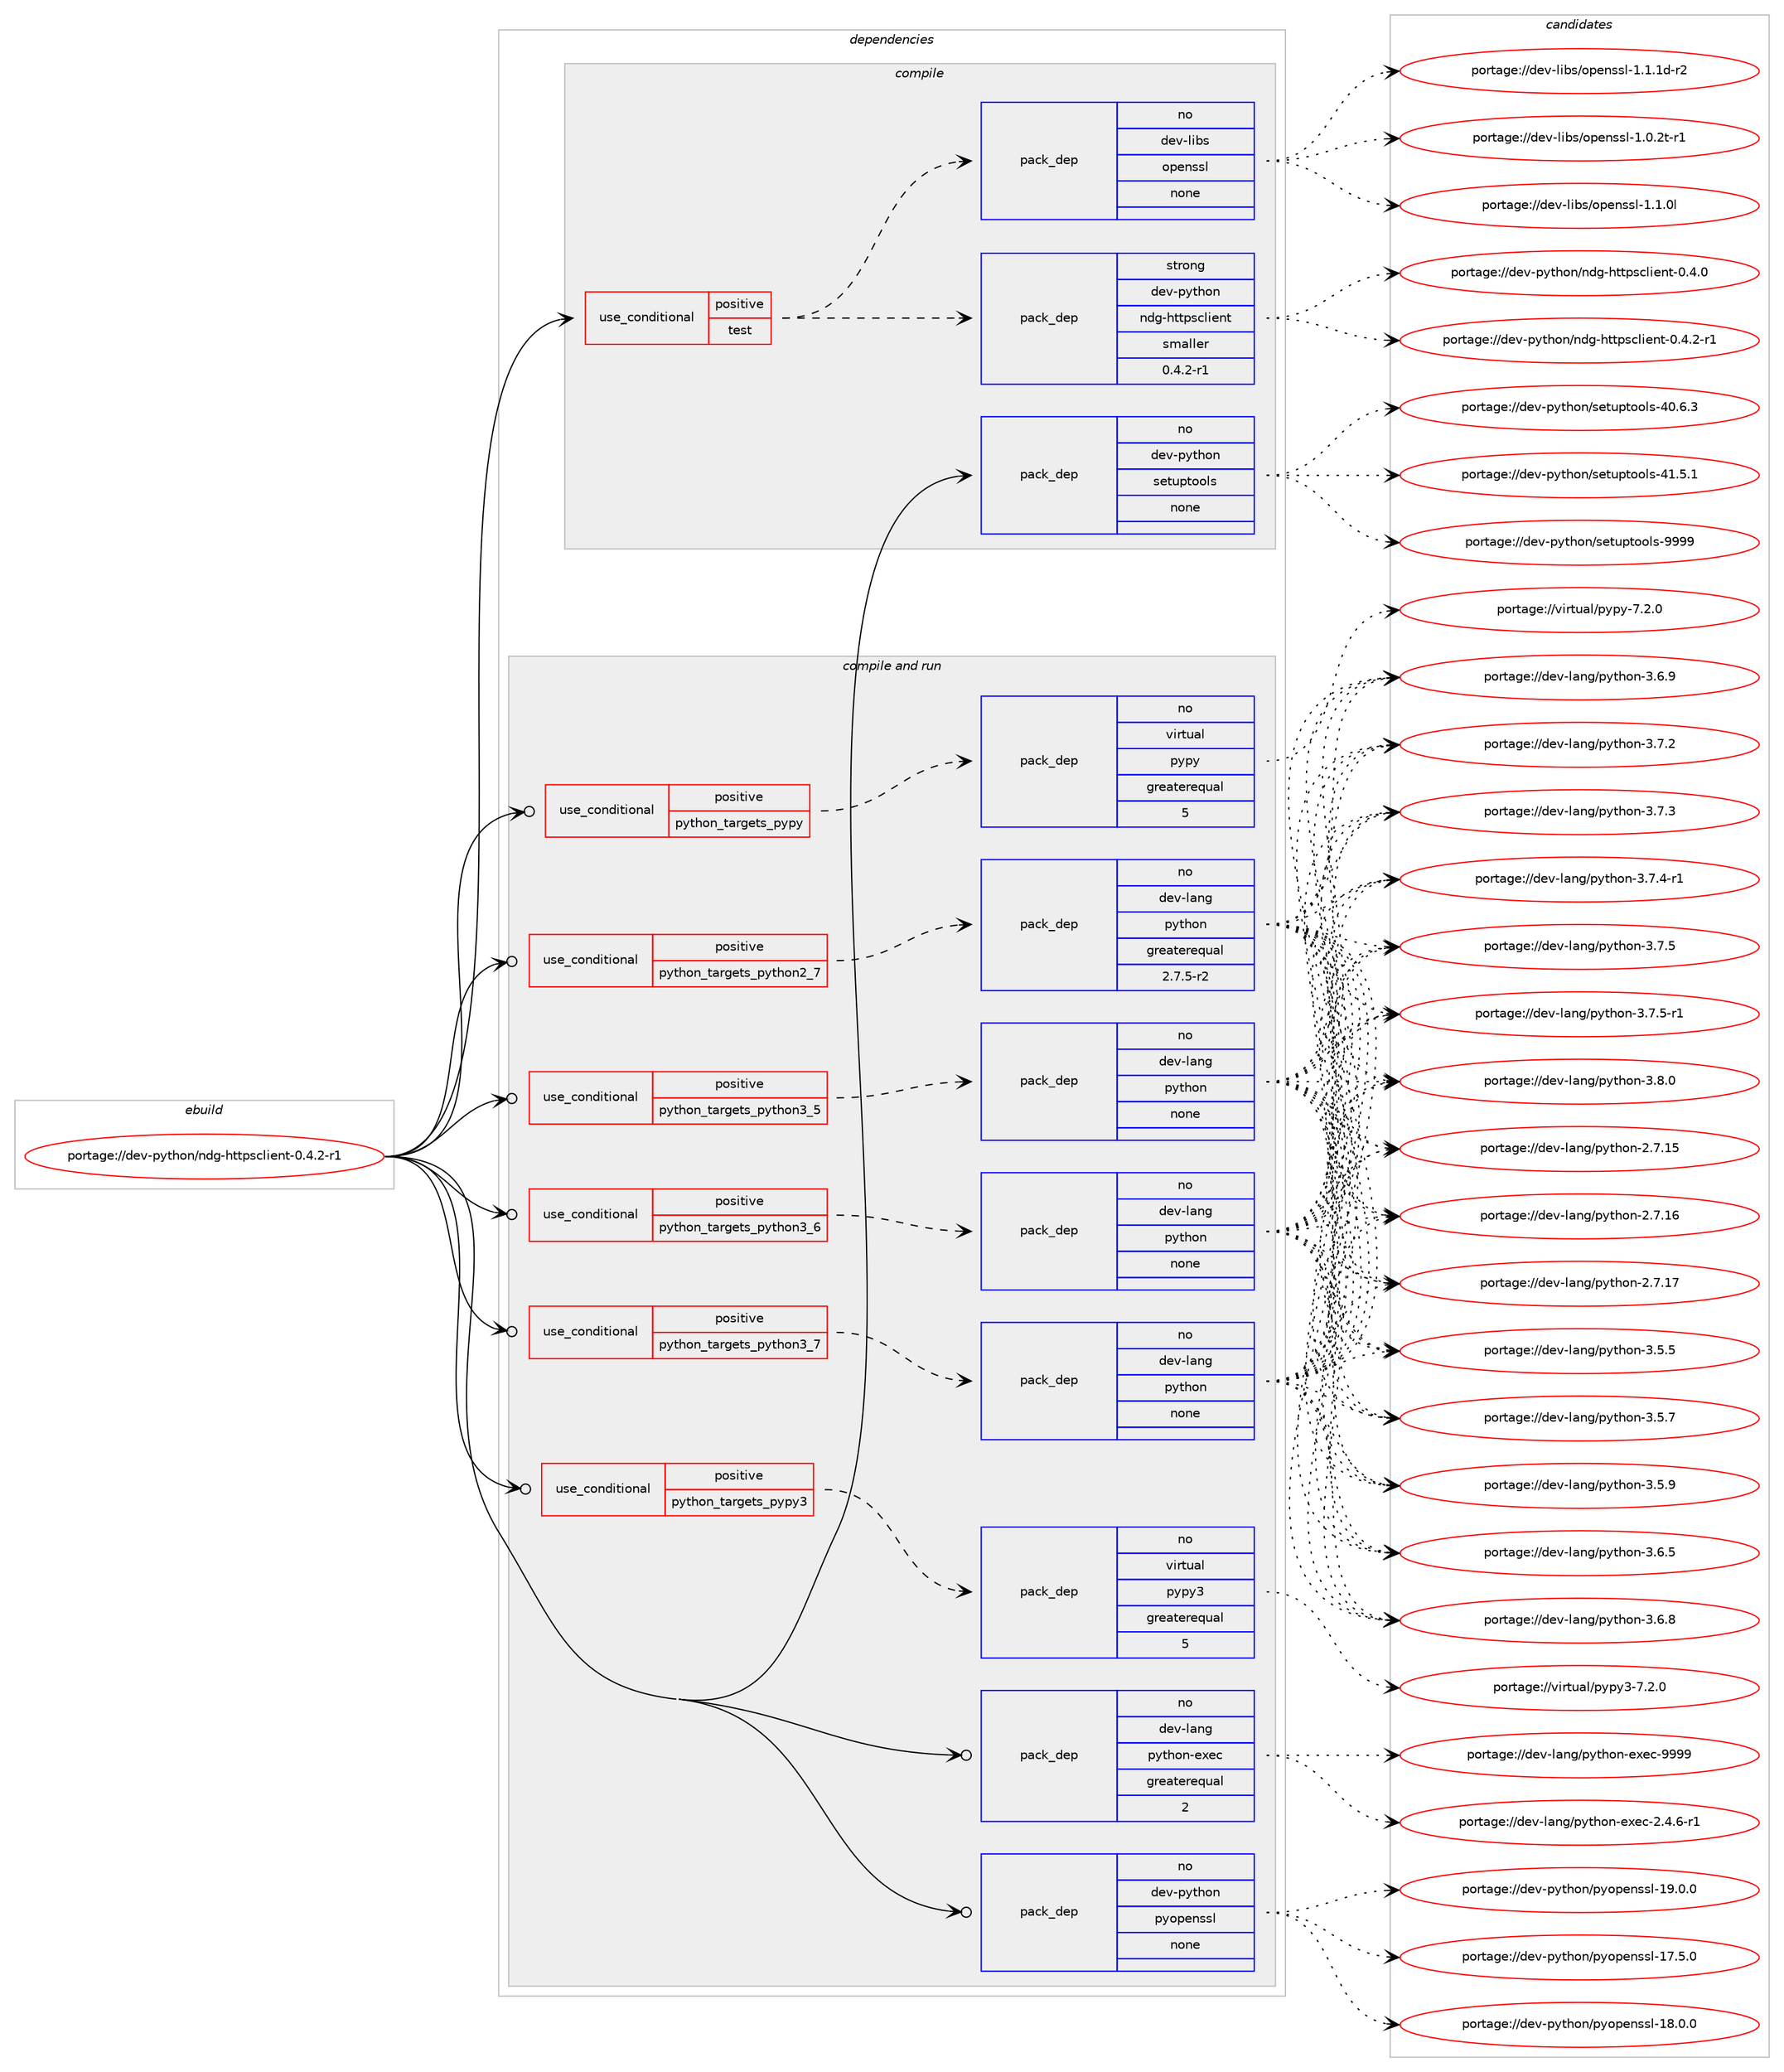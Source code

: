 digraph prolog {

# *************
# Graph options
# *************

newrank=true;
concentrate=true;
compound=true;
graph [rankdir=LR,fontname=Helvetica,fontsize=10,ranksep=1.5];#, ranksep=2.5, nodesep=0.2];
edge  [arrowhead=vee];
node  [fontname=Helvetica,fontsize=10];

# **********
# The ebuild
# **********

subgraph cluster_leftcol {
color=gray;
rank=same;
label=<<i>ebuild</i>>;
id [label="portage://dev-python/ndg-httpsclient-0.4.2-r1", color=red, width=4, href="../dev-python/ndg-httpsclient-0.4.2-r1.svg"];
}

# ****************
# The dependencies
# ****************

subgraph cluster_midcol {
color=gray;
label=<<i>dependencies</i>>;
subgraph cluster_compile {
fillcolor="#eeeeee";
style=filled;
label=<<i>compile</i>>;
subgraph cond32247 {
dependency151015 [label=<<TABLE BORDER="0" CELLBORDER="1" CELLSPACING="0" CELLPADDING="4"><TR><TD ROWSPAN="3" CELLPADDING="10">use_conditional</TD></TR><TR><TD>positive</TD></TR><TR><TD>test</TD></TR></TABLE>>, shape=none, color=red];
subgraph pack115442 {
dependency151016 [label=<<TABLE BORDER="0" CELLBORDER="1" CELLSPACING="0" CELLPADDING="4" WIDTH="220"><TR><TD ROWSPAN="6" CELLPADDING="30">pack_dep</TD></TR><TR><TD WIDTH="110">strong</TD></TR><TR><TD>dev-python</TD></TR><TR><TD>ndg-httpsclient</TD></TR><TR><TD>smaller</TD></TR><TR><TD>0.4.2-r1</TD></TR></TABLE>>, shape=none, color=blue];
}
dependency151015:e -> dependency151016:w [weight=20,style="dashed",arrowhead="vee"];
subgraph pack115443 {
dependency151017 [label=<<TABLE BORDER="0" CELLBORDER="1" CELLSPACING="0" CELLPADDING="4" WIDTH="220"><TR><TD ROWSPAN="6" CELLPADDING="30">pack_dep</TD></TR><TR><TD WIDTH="110">no</TD></TR><TR><TD>dev-libs</TD></TR><TR><TD>openssl</TD></TR><TR><TD>none</TD></TR><TR><TD></TD></TR></TABLE>>, shape=none, color=blue];
}
dependency151015:e -> dependency151017:w [weight=20,style="dashed",arrowhead="vee"];
}
id:e -> dependency151015:w [weight=20,style="solid",arrowhead="vee"];
subgraph pack115444 {
dependency151018 [label=<<TABLE BORDER="0" CELLBORDER="1" CELLSPACING="0" CELLPADDING="4" WIDTH="220"><TR><TD ROWSPAN="6" CELLPADDING="30">pack_dep</TD></TR><TR><TD WIDTH="110">no</TD></TR><TR><TD>dev-python</TD></TR><TR><TD>setuptools</TD></TR><TR><TD>none</TD></TR><TR><TD></TD></TR></TABLE>>, shape=none, color=blue];
}
id:e -> dependency151018:w [weight=20,style="solid",arrowhead="vee"];
}
subgraph cluster_compileandrun {
fillcolor="#eeeeee";
style=filled;
label=<<i>compile and run</i>>;
subgraph cond32248 {
dependency151019 [label=<<TABLE BORDER="0" CELLBORDER="1" CELLSPACING="0" CELLPADDING="4"><TR><TD ROWSPAN="3" CELLPADDING="10">use_conditional</TD></TR><TR><TD>positive</TD></TR><TR><TD>python_targets_pypy</TD></TR></TABLE>>, shape=none, color=red];
subgraph pack115445 {
dependency151020 [label=<<TABLE BORDER="0" CELLBORDER="1" CELLSPACING="0" CELLPADDING="4" WIDTH="220"><TR><TD ROWSPAN="6" CELLPADDING="30">pack_dep</TD></TR><TR><TD WIDTH="110">no</TD></TR><TR><TD>virtual</TD></TR><TR><TD>pypy</TD></TR><TR><TD>greaterequal</TD></TR><TR><TD>5</TD></TR></TABLE>>, shape=none, color=blue];
}
dependency151019:e -> dependency151020:w [weight=20,style="dashed",arrowhead="vee"];
}
id:e -> dependency151019:w [weight=20,style="solid",arrowhead="odotvee"];
subgraph cond32249 {
dependency151021 [label=<<TABLE BORDER="0" CELLBORDER="1" CELLSPACING="0" CELLPADDING="4"><TR><TD ROWSPAN="3" CELLPADDING="10">use_conditional</TD></TR><TR><TD>positive</TD></TR><TR><TD>python_targets_pypy3</TD></TR></TABLE>>, shape=none, color=red];
subgraph pack115446 {
dependency151022 [label=<<TABLE BORDER="0" CELLBORDER="1" CELLSPACING="0" CELLPADDING="4" WIDTH="220"><TR><TD ROWSPAN="6" CELLPADDING="30">pack_dep</TD></TR><TR><TD WIDTH="110">no</TD></TR><TR><TD>virtual</TD></TR><TR><TD>pypy3</TD></TR><TR><TD>greaterequal</TD></TR><TR><TD>5</TD></TR></TABLE>>, shape=none, color=blue];
}
dependency151021:e -> dependency151022:w [weight=20,style="dashed",arrowhead="vee"];
}
id:e -> dependency151021:w [weight=20,style="solid",arrowhead="odotvee"];
subgraph cond32250 {
dependency151023 [label=<<TABLE BORDER="0" CELLBORDER="1" CELLSPACING="0" CELLPADDING="4"><TR><TD ROWSPAN="3" CELLPADDING="10">use_conditional</TD></TR><TR><TD>positive</TD></TR><TR><TD>python_targets_python2_7</TD></TR></TABLE>>, shape=none, color=red];
subgraph pack115447 {
dependency151024 [label=<<TABLE BORDER="0" CELLBORDER="1" CELLSPACING="0" CELLPADDING="4" WIDTH="220"><TR><TD ROWSPAN="6" CELLPADDING="30">pack_dep</TD></TR><TR><TD WIDTH="110">no</TD></TR><TR><TD>dev-lang</TD></TR><TR><TD>python</TD></TR><TR><TD>greaterequal</TD></TR><TR><TD>2.7.5-r2</TD></TR></TABLE>>, shape=none, color=blue];
}
dependency151023:e -> dependency151024:w [weight=20,style="dashed",arrowhead="vee"];
}
id:e -> dependency151023:w [weight=20,style="solid",arrowhead="odotvee"];
subgraph cond32251 {
dependency151025 [label=<<TABLE BORDER="0" CELLBORDER="1" CELLSPACING="0" CELLPADDING="4"><TR><TD ROWSPAN="3" CELLPADDING="10">use_conditional</TD></TR><TR><TD>positive</TD></TR><TR><TD>python_targets_python3_5</TD></TR></TABLE>>, shape=none, color=red];
subgraph pack115448 {
dependency151026 [label=<<TABLE BORDER="0" CELLBORDER="1" CELLSPACING="0" CELLPADDING="4" WIDTH="220"><TR><TD ROWSPAN="6" CELLPADDING="30">pack_dep</TD></TR><TR><TD WIDTH="110">no</TD></TR><TR><TD>dev-lang</TD></TR><TR><TD>python</TD></TR><TR><TD>none</TD></TR><TR><TD></TD></TR></TABLE>>, shape=none, color=blue];
}
dependency151025:e -> dependency151026:w [weight=20,style="dashed",arrowhead="vee"];
}
id:e -> dependency151025:w [weight=20,style="solid",arrowhead="odotvee"];
subgraph cond32252 {
dependency151027 [label=<<TABLE BORDER="0" CELLBORDER="1" CELLSPACING="0" CELLPADDING="4"><TR><TD ROWSPAN="3" CELLPADDING="10">use_conditional</TD></TR><TR><TD>positive</TD></TR><TR><TD>python_targets_python3_6</TD></TR></TABLE>>, shape=none, color=red];
subgraph pack115449 {
dependency151028 [label=<<TABLE BORDER="0" CELLBORDER="1" CELLSPACING="0" CELLPADDING="4" WIDTH="220"><TR><TD ROWSPAN="6" CELLPADDING="30">pack_dep</TD></TR><TR><TD WIDTH="110">no</TD></TR><TR><TD>dev-lang</TD></TR><TR><TD>python</TD></TR><TR><TD>none</TD></TR><TR><TD></TD></TR></TABLE>>, shape=none, color=blue];
}
dependency151027:e -> dependency151028:w [weight=20,style="dashed",arrowhead="vee"];
}
id:e -> dependency151027:w [weight=20,style="solid",arrowhead="odotvee"];
subgraph cond32253 {
dependency151029 [label=<<TABLE BORDER="0" CELLBORDER="1" CELLSPACING="0" CELLPADDING="4"><TR><TD ROWSPAN="3" CELLPADDING="10">use_conditional</TD></TR><TR><TD>positive</TD></TR><TR><TD>python_targets_python3_7</TD></TR></TABLE>>, shape=none, color=red];
subgraph pack115450 {
dependency151030 [label=<<TABLE BORDER="0" CELLBORDER="1" CELLSPACING="0" CELLPADDING="4" WIDTH="220"><TR><TD ROWSPAN="6" CELLPADDING="30">pack_dep</TD></TR><TR><TD WIDTH="110">no</TD></TR><TR><TD>dev-lang</TD></TR><TR><TD>python</TD></TR><TR><TD>none</TD></TR><TR><TD></TD></TR></TABLE>>, shape=none, color=blue];
}
dependency151029:e -> dependency151030:w [weight=20,style="dashed",arrowhead="vee"];
}
id:e -> dependency151029:w [weight=20,style="solid",arrowhead="odotvee"];
subgraph pack115451 {
dependency151031 [label=<<TABLE BORDER="0" CELLBORDER="1" CELLSPACING="0" CELLPADDING="4" WIDTH="220"><TR><TD ROWSPAN="6" CELLPADDING="30">pack_dep</TD></TR><TR><TD WIDTH="110">no</TD></TR><TR><TD>dev-lang</TD></TR><TR><TD>python-exec</TD></TR><TR><TD>greaterequal</TD></TR><TR><TD>2</TD></TR></TABLE>>, shape=none, color=blue];
}
id:e -> dependency151031:w [weight=20,style="solid",arrowhead="odotvee"];
subgraph pack115452 {
dependency151032 [label=<<TABLE BORDER="0" CELLBORDER="1" CELLSPACING="0" CELLPADDING="4" WIDTH="220"><TR><TD ROWSPAN="6" CELLPADDING="30">pack_dep</TD></TR><TR><TD WIDTH="110">no</TD></TR><TR><TD>dev-python</TD></TR><TR><TD>pyopenssl</TD></TR><TR><TD>none</TD></TR><TR><TD></TD></TR></TABLE>>, shape=none, color=blue];
}
id:e -> dependency151032:w [weight=20,style="solid",arrowhead="odotvee"];
}
subgraph cluster_run {
fillcolor="#eeeeee";
style=filled;
label=<<i>run</i>>;
}
}

# **************
# The candidates
# **************

subgraph cluster_choices {
rank=same;
color=gray;
label=<<i>candidates</i>>;

subgraph choice115442 {
color=black;
nodesep=1;
choiceportage10010111845112121116104111110471101001034510411611611211599108105101110116454846524648 [label="portage://dev-python/ndg-httpsclient-0.4.0", color=red, width=4,href="../dev-python/ndg-httpsclient-0.4.0.svg"];
choiceportage100101118451121211161041111104711010010345104116116112115991081051011101164548465246504511449 [label="portage://dev-python/ndg-httpsclient-0.4.2-r1", color=red, width=4,href="../dev-python/ndg-httpsclient-0.4.2-r1.svg"];
dependency151016:e -> choiceportage10010111845112121116104111110471101001034510411611611211599108105101110116454846524648:w [style=dotted,weight="100"];
dependency151016:e -> choiceportage100101118451121211161041111104711010010345104116116112115991081051011101164548465246504511449:w [style=dotted,weight="100"];
}
subgraph choice115443 {
color=black;
nodesep=1;
choiceportage1001011184510810598115471111121011101151151084549464846501164511449 [label="portage://dev-libs/openssl-1.0.2t-r1", color=red, width=4,href="../dev-libs/openssl-1.0.2t-r1.svg"];
choiceportage100101118451081059811547111112101110115115108454946494648108 [label="portage://dev-libs/openssl-1.1.0l", color=red, width=4,href="../dev-libs/openssl-1.1.0l.svg"];
choiceportage1001011184510810598115471111121011101151151084549464946491004511450 [label="portage://dev-libs/openssl-1.1.1d-r2", color=red, width=4,href="../dev-libs/openssl-1.1.1d-r2.svg"];
dependency151017:e -> choiceportage1001011184510810598115471111121011101151151084549464846501164511449:w [style=dotted,weight="100"];
dependency151017:e -> choiceportage100101118451081059811547111112101110115115108454946494648108:w [style=dotted,weight="100"];
dependency151017:e -> choiceportage1001011184510810598115471111121011101151151084549464946491004511450:w [style=dotted,weight="100"];
}
subgraph choice115444 {
color=black;
nodesep=1;
choiceportage100101118451121211161041111104711510111611711211611111110811545524846544651 [label="portage://dev-python/setuptools-40.6.3", color=red, width=4,href="../dev-python/setuptools-40.6.3.svg"];
choiceportage100101118451121211161041111104711510111611711211611111110811545524946534649 [label="portage://dev-python/setuptools-41.5.1", color=red, width=4,href="../dev-python/setuptools-41.5.1.svg"];
choiceportage10010111845112121116104111110471151011161171121161111111081154557575757 [label="portage://dev-python/setuptools-9999", color=red, width=4,href="../dev-python/setuptools-9999.svg"];
dependency151018:e -> choiceportage100101118451121211161041111104711510111611711211611111110811545524846544651:w [style=dotted,weight="100"];
dependency151018:e -> choiceportage100101118451121211161041111104711510111611711211611111110811545524946534649:w [style=dotted,weight="100"];
dependency151018:e -> choiceportage10010111845112121116104111110471151011161171121161111111081154557575757:w [style=dotted,weight="100"];
}
subgraph choice115445 {
color=black;
nodesep=1;
choiceportage1181051141161179710847112121112121455546504648 [label="portage://virtual/pypy-7.2.0", color=red, width=4,href="../virtual/pypy-7.2.0.svg"];
dependency151020:e -> choiceportage1181051141161179710847112121112121455546504648:w [style=dotted,weight="100"];
}
subgraph choice115446 {
color=black;
nodesep=1;
choiceportage118105114116117971084711212111212151455546504648 [label="portage://virtual/pypy3-7.2.0", color=red, width=4,href="../virtual/pypy3-7.2.0.svg"];
dependency151022:e -> choiceportage118105114116117971084711212111212151455546504648:w [style=dotted,weight="100"];
}
subgraph choice115447 {
color=black;
nodesep=1;
choiceportage10010111845108971101034711212111610411111045504655464953 [label="portage://dev-lang/python-2.7.15", color=red, width=4,href="../dev-lang/python-2.7.15.svg"];
choiceportage10010111845108971101034711212111610411111045504655464954 [label="portage://dev-lang/python-2.7.16", color=red, width=4,href="../dev-lang/python-2.7.16.svg"];
choiceportage10010111845108971101034711212111610411111045504655464955 [label="portage://dev-lang/python-2.7.17", color=red, width=4,href="../dev-lang/python-2.7.17.svg"];
choiceportage100101118451089711010347112121116104111110455146534653 [label="portage://dev-lang/python-3.5.5", color=red, width=4,href="../dev-lang/python-3.5.5.svg"];
choiceportage100101118451089711010347112121116104111110455146534655 [label="portage://dev-lang/python-3.5.7", color=red, width=4,href="../dev-lang/python-3.5.7.svg"];
choiceportage100101118451089711010347112121116104111110455146534657 [label="portage://dev-lang/python-3.5.9", color=red, width=4,href="../dev-lang/python-3.5.9.svg"];
choiceportage100101118451089711010347112121116104111110455146544653 [label="portage://dev-lang/python-3.6.5", color=red, width=4,href="../dev-lang/python-3.6.5.svg"];
choiceportage100101118451089711010347112121116104111110455146544656 [label="portage://dev-lang/python-3.6.8", color=red, width=4,href="../dev-lang/python-3.6.8.svg"];
choiceportage100101118451089711010347112121116104111110455146544657 [label="portage://dev-lang/python-3.6.9", color=red, width=4,href="../dev-lang/python-3.6.9.svg"];
choiceportage100101118451089711010347112121116104111110455146554650 [label="portage://dev-lang/python-3.7.2", color=red, width=4,href="../dev-lang/python-3.7.2.svg"];
choiceportage100101118451089711010347112121116104111110455146554651 [label="portage://dev-lang/python-3.7.3", color=red, width=4,href="../dev-lang/python-3.7.3.svg"];
choiceportage1001011184510897110103471121211161041111104551465546524511449 [label="portage://dev-lang/python-3.7.4-r1", color=red, width=4,href="../dev-lang/python-3.7.4-r1.svg"];
choiceportage100101118451089711010347112121116104111110455146554653 [label="portage://dev-lang/python-3.7.5", color=red, width=4,href="../dev-lang/python-3.7.5.svg"];
choiceportage1001011184510897110103471121211161041111104551465546534511449 [label="portage://dev-lang/python-3.7.5-r1", color=red, width=4,href="../dev-lang/python-3.7.5-r1.svg"];
choiceportage100101118451089711010347112121116104111110455146564648 [label="portage://dev-lang/python-3.8.0", color=red, width=4,href="../dev-lang/python-3.8.0.svg"];
dependency151024:e -> choiceportage10010111845108971101034711212111610411111045504655464953:w [style=dotted,weight="100"];
dependency151024:e -> choiceportage10010111845108971101034711212111610411111045504655464954:w [style=dotted,weight="100"];
dependency151024:e -> choiceportage10010111845108971101034711212111610411111045504655464955:w [style=dotted,weight="100"];
dependency151024:e -> choiceportage100101118451089711010347112121116104111110455146534653:w [style=dotted,weight="100"];
dependency151024:e -> choiceportage100101118451089711010347112121116104111110455146534655:w [style=dotted,weight="100"];
dependency151024:e -> choiceportage100101118451089711010347112121116104111110455146534657:w [style=dotted,weight="100"];
dependency151024:e -> choiceportage100101118451089711010347112121116104111110455146544653:w [style=dotted,weight="100"];
dependency151024:e -> choiceportage100101118451089711010347112121116104111110455146544656:w [style=dotted,weight="100"];
dependency151024:e -> choiceportage100101118451089711010347112121116104111110455146544657:w [style=dotted,weight="100"];
dependency151024:e -> choiceportage100101118451089711010347112121116104111110455146554650:w [style=dotted,weight="100"];
dependency151024:e -> choiceportage100101118451089711010347112121116104111110455146554651:w [style=dotted,weight="100"];
dependency151024:e -> choiceportage1001011184510897110103471121211161041111104551465546524511449:w [style=dotted,weight="100"];
dependency151024:e -> choiceportage100101118451089711010347112121116104111110455146554653:w [style=dotted,weight="100"];
dependency151024:e -> choiceportage1001011184510897110103471121211161041111104551465546534511449:w [style=dotted,weight="100"];
dependency151024:e -> choiceportage100101118451089711010347112121116104111110455146564648:w [style=dotted,weight="100"];
}
subgraph choice115448 {
color=black;
nodesep=1;
choiceportage10010111845108971101034711212111610411111045504655464953 [label="portage://dev-lang/python-2.7.15", color=red, width=4,href="../dev-lang/python-2.7.15.svg"];
choiceportage10010111845108971101034711212111610411111045504655464954 [label="portage://dev-lang/python-2.7.16", color=red, width=4,href="../dev-lang/python-2.7.16.svg"];
choiceportage10010111845108971101034711212111610411111045504655464955 [label="portage://dev-lang/python-2.7.17", color=red, width=4,href="../dev-lang/python-2.7.17.svg"];
choiceportage100101118451089711010347112121116104111110455146534653 [label="portage://dev-lang/python-3.5.5", color=red, width=4,href="../dev-lang/python-3.5.5.svg"];
choiceportage100101118451089711010347112121116104111110455146534655 [label="portage://dev-lang/python-3.5.7", color=red, width=4,href="../dev-lang/python-3.5.7.svg"];
choiceportage100101118451089711010347112121116104111110455146534657 [label="portage://dev-lang/python-3.5.9", color=red, width=4,href="../dev-lang/python-3.5.9.svg"];
choiceportage100101118451089711010347112121116104111110455146544653 [label="portage://dev-lang/python-3.6.5", color=red, width=4,href="../dev-lang/python-3.6.5.svg"];
choiceportage100101118451089711010347112121116104111110455146544656 [label="portage://dev-lang/python-3.6.8", color=red, width=4,href="../dev-lang/python-3.6.8.svg"];
choiceportage100101118451089711010347112121116104111110455146544657 [label="portage://dev-lang/python-3.6.9", color=red, width=4,href="../dev-lang/python-3.6.9.svg"];
choiceportage100101118451089711010347112121116104111110455146554650 [label="portage://dev-lang/python-3.7.2", color=red, width=4,href="../dev-lang/python-3.7.2.svg"];
choiceportage100101118451089711010347112121116104111110455146554651 [label="portage://dev-lang/python-3.7.3", color=red, width=4,href="../dev-lang/python-3.7.3.svg"];
choiceportage1001011184510897110103471121211161041111104551465546524511449 [label="portage://dev-lang/python-3.7.4-r1", color=red, width=4,href="../dev-lang/python-3.7.4-r1.svg"];
choiceportage100101118451089711010347112121116104111110455146554653 [label="portage://dev-lang/python-3.7.5", color=red, width=4,href="../dev-lang/python-3.7.5.svg"];
choiceportage1001011184510897110103471121211161041111104551465546534511449 [label="portage://dev-lang/python-3.7.5-r1", color=red, width=4,href="../dev-lang/python-3.7.5-r1.svg"];
choiceportage100101118451089711010347112121116104111110455146564648 [label="portage://dev-lang/python-3.8.0", color=red, width=4,href="../dev-lang/python-3.8.0.svg"];
dependency151026:e -> choiceportage10010111845108971101034711212111610411111045504655464953:w [style=dotted,weight="100"];
dependency151026:e -> choiceportage10010111845108971101034711212111610411111045504655464954:w [style=dotted,weight="100"];
dependency151026:e -> choiceportage10010111845108971101034711212111610411111045504655464955:w [style=dotted,weight="100"];
dependency151026:e -> choiceportage100101118451089711010347112121116104111110455146534653:w [style=dotted,weight="100"];
dependency151026:e -> choiceportage100101118451089711010347112121116104111110455146534655:w [style=dotted,weight="100"];
dependency151026:e -> choiceportage100101118451089711010347112121116104111110455146534657:w [style=dotted,weight="100"];
dependency151026:e -> choiceportage100101118451089711010347112121116104111110455146544653:w [style=dotted,weight="100"];
dependency151026:e -> choiceportage100101118451089711010347112121116104111110455146544656:w [style=dotted,weight="100"];
dependency151026:e -> choiceportage100101118451089711010347112121116104111110455146544657:w [style=dotted,weight="100"];
dependency151026:e -> choiceportage100101118451089711010347112121116104111110455146554650:w [style=dotted,weight="100"];
dependency151026:e -> choiceportage100101118451089711010347112121116104111110455146554651:w [style=dotted,weight="100"];
dependency151026:e -> choiceportage1001011184510897110103471121211161041111104551465546524511449:w [style=dotted,weight="100"];
dependency151026:e -> choiceportage100101118451089711010347112121116104111110455146554653:w [style=dotted,weight="100"];
dependency151026:e -> choiceportage1001011184510897110103471121211161041111104551465546534511449:w [style=dotted,weight="100"];
dependency151026:e -> choiceportage100101118451089711010347112121116104111110455146564648:w [style=dotted,weight="100"];
}
subgraph choice115449 {
color=black;
nodesep=1;
choiceportage10010111845108971101034711212111610411111045504655464953 [label="portage://dev-lang/python-2.7.15", color=red, width=4,href="../dev-lang/python-2.7.15.svg"];
choiceportage10010111845108971101034711212111610411111045504655464954 [label="portage://dev-lang/python-2.7.16", color=red, width=4,href="../dev-lang/python-2.7.16.svg"];
choiceportage10010111845108971101034711212111610411111045504655464955 [label="portage://dev-lang/python-2.7.17", color=red, width=4,href="../dev-lang/python-2.7.17.svg"];
choiceportage100101118451089711010347112121116104111110455146534653 [label="portage://dev-lang/python-3.5.5", color=red, width=4,href="../dev-lang/python-3.5.5.svg"];
choiceportage100101118451089711010347112121116104111110455146534655 [label="portage://dev-lang/python-3.5.7", color=red, width=4,href="../dev-lang/python-3.5.7.svg"];
choiceportage100101118451089711010347112121116104111110455146534657 [label="portage://dev-lang/python-3.5.9", color=red, width=4,href="../dev-lang/python-3.5.9.svg"];
choiceportage100101118451089711010347112121116104111110455146544653 [label="portage://dev-lang/python-3.6.5", color=red, width=4,href="../dev-lang/python-3.6.5.svg"];
choiceportage100101118451089711010347112121116104111110455146544656 [label="portage://dev-lang/python-3.6.8", color=red, width=4,href="../dev-lang/python-3.6.8.svg"];
choiceportage100101118451089711010347112121116104111110455146544657 [label="portage://dev-lang/python-3.6.9", color=red, width=4,href="../dev-lang/python-3.6.9.svg"];
choiceportage100101118451089711010347112121116104111110455146554650 [label="portage://dev-lang/python-3.7.2", color=red, width=4,href="../dev-lang/python-3.7.2.svg"];
choiceportage100101118451089711010347112121116104111110455146554651 [label="portage://dev-lang/python-3.7.3", color=red, width=4,href="../dev-lang/python-3.7.3.svg"];
choiceportage1001011184510897110103471121211161041111104551465546524511449 [label="portage://dev-lang/python-3.7.4-r1", color=red, width=4,href="../dev-lang/python-3.7.4-r1.svg"];
choiceportage100101118451089711010347112121116104111110455146554653 [label="portage://dev-lang/python-3.7.5", color=red, width=4,href="../dev-lang/python-3.7.5.svg"];
choiceportage1001011184510897110103471121211161041111104551465546534511449 [label="portage://dev-lang/python-3.7.5-r1", color=red, width=4,href="../dev-lang/python-3.7.5-r1.svg"];
choiceportage100101118451089711010347112121116104111110455146564648 [label="portage://dev-lang/python-3.8.0", color=red, width=4,href="../dev-lang/python-3.8.0.svg"];
dependency151028:e -> choiceportage10010111845108971101034711212111610411111045504655464953:w [style=dotted,weight="100"];
dependency151028:e -> choiceportage10010111845108971101034711212111610411111045504655464954:w [style=dotted,weight="100"];
dependency151028:e -> choiceportage10010111845108971101034711212111610411111045504655464955:w [style=dotted,weight="100"];
dependency151028:e -> choiceportage100101118451089711010347112121116104111110455146534653:w [style=dotted,weight="100"];
dependency151028:e -> choiceportage100101118451089711010347112121116104111110455146534655:w [style=dotted,weight="100"];
dependency151028:e -> choiceportage100101118451089711010347112121116104111110455146534657:w [style=dotted,weight="100"];
dependency151028:e -> choiceportage100101118451089711010347112121116104111110455146544653:w [style=dotted,weight="100"];
dependency151028:e -> choiceportage100101118451089711010347112121116104111110455146544656:w [style=dotted,weight="100"];
dependency151028:e -> choiceportage100101118451089711010347112121116104111110455146544657:w [style=dotted,weight="100"];
dependency151028:e -> choiceportage100101118451089711010347112121116104111110455146554650:w [style=dotted,weight="100"];
dependency151028:e -> choiceportage100101118451089711010347112121116104111110455146554651:w [style=dotted,weight="100"];
dependency151028:e -> choiceportage1001011184510897110103471121211161041111104551465546524511449:w [style=dotted,weight="100"];
dependency151028:e -> choiceportage100101118451089711010347112121116104111110455146554653:w [style=dotted,weight="100"];
dependency151028:e -> choiceportage1001011184510897110103471121211161041111104551465546534511449:w [style=dotted,weight="100"];
dependency151028:e -> choiceportage100101118451089711010347112121116104111110455146564648:w [style=dotted,weight="100"];
}
subgraph choice115450 {
color=black;
nodesep=1;
choiceportage10010111845108971101034711212111610411111045504655464953 [label="portage://dev-lang/python-2.7.15", color=red, width=4,href="../dev-lang/python-2.7.15.svg"];
choiceportage10010111845108971101034711212111610411111045504655464954 [label="portage://dev-lang/python-2.7.16", color=red, width=4,href="../dev-lang/python-2.7.16.svg"];
choiceportage10010111845108971101034711212111610411111045504655464955 [label="portage://dev-lang/python-2.7.17", color=red, width=4,href="../dev-lang/python-2.7.17.svg"];
choiceportage100101118451089711010347112121116104111110455146534653 [label="portage://dev-lang/python-3.5.5", color=red, width=4,href="../dev-lang/python-3.5.5.svg"];
choiceportage100101118451089711010347112121116104111110455146534655 [label="portage://dev-lang/python-3.5.7", color=red, width=4,href="../dev-lang/python-3.5.7.svg"];
choiceportage100101118451089711010347112121116104111110455146534657 [label="portage://dev-lang/python-3.5.9", color=red, width=4,href="../dev-lang/python-3.5.9.svg"];
choiceportage100101118451089711010347112121116104111110455146544653 [label="portage://dev-lang/python-3.6.5", color=red, width=4,href="../dev-lang/python-3.6.5.svg"];
choiceportage100101118451089711010347112121116104111110455146544656 [label="portage://dev-lang/python-3.6.8", color=red, width=4,href="../dev-lang/python-3.6.8.svg"];
choiceportage100101118451089711010347112121116104111110455146544657 [label="portage://dev-lang/python-3.6.9", color=red, width=4,href="../dev-lang/python-3.6.9.svg"];
choiceportage100101118451089711010347112121116104111110455146554650 [label="portage://dev-lang/python-3.7.2", color=red, width=4,href="../dev-lang/python-3.7.2.svg"];
choiceportage100101118451089711010347112121116104111110455146554651 [label="portage://dev-lang/python-3.7.3", color=red, width=4,href="../dev-lang/python-3.7.3.svg"];
choiceportage1001011184510897110103471121211161041111104551465546524511449 [label="portage://dev-lang/python-3.7.4-r1", color=red, width=4,href="../dev-lang/python-3.7.4-r1.svg"];
choiceportage100101118451089711010347112121116104111110455146554653 [label="portage://dev-lang/python-3.7.5", color=red, width=4,href="../dev-lang/python-3.7.5.svg"];
choiceportage1001011184510897110103471121211161041111104551465546534511449 [label="portage://dev-lang/python-3.7.5-r1", color=red, width=4,href="../dev-lang/python-3.7.5-r1.svg"];
choiceportage100101118451089711010347112121116104111110455146564648 [label="portage://dev-lang/python-3.8.0", color=red, width=4,href="../dev-lang/python-3.8.0.svg"];
dependency151030:e -> choiceportage10010111845108971101034711212111610411111045504655464953:w [style=dotted,weight="100"];
dependency151030:e -> choiceportage10010111845108971101034711212111610411111045504655464954:w [style=dotted,weight="100"];
dependency151030:e -> choiceportage10010111845108971101034711212111610411111045504655464955:w [style=dotted,weight="100"];
dependency151030:e -> choiceportage100101118451089711010347112121116104111110455146534653:w [style=dotted,weight="100"];
dependency151030:e -> choiceportage100101118451089711010347112121116104111110455146534655:w [style=dotted,weight="100"];
dependency151030:e -> choiceportage100101118451089711010347112121116104111110455146534657:w [style=dotted,weight="100"];
dependency151030:e -> choiceportage100101118451089711010347112121116104111110455146544653:w [style=dotted,weight="100"];
dependency151030:e -> choiceportage100101118451089711010347112121116104111110455146544656:w [style=dotted,weight="100"];
dependency151030:e -> choiceportage100101118451089711010347112121116104111110455146544657:w [style=dotted,weight="100"];
dependency151030:e -> choiceportage100101118451089711010347112121116104111110455146554650:w [style=dotted,weight="100"];
dependency151030:e -> choiceportage100101118451089711010347112121116104111110455146554651:w [style=dotted,weight="100"];
dependency151030:e -> choiceportage1001011184510897110103471121211161041111104551465546524511449:w [style=dotted,weight="100"];
dependency151030:e -> choiceportage100101118451089711010347112121116104111110455146554653:w [style=dotted,weight="100"];
dependency151030:e -> choiceportage1001011184510897110103471121211161041111104551465546534511449:w [style=dotted,weight="100"];
dependency151030:e -> choiceportage100101118451089711010347112121116104111110455146564648:w [style=dotted,weight="100"];
}
subgraph choice115451 {
color=black;
nodesep=1;
choiceportage10010111845108971101034711212111610411111045101120101994550465246544511449 [label="portage://dev-lang/python-exec-2.4.6-r1", color=red, width=4,href="../dev-lang/python-exec-2.4.6-r1.svg"];
choiceportage10010111845108971101034711212111610411111045101120101994557575757 [label="portage://dev-lang/python-exec-9999", color=red, width=4,href="../dev-lang/python-exec-9999.svg"];
dependency151031:e -> choiceportage10010111845108971101034711212111610411111045101120101994550465246544511449:w [style=dotted,weight="100"];
dependency151031:e -> choiceportage10010111845108971101034711212111610411111045101120101994557575757:w [style=dotted,weight="100"];
}
subgraph choice115452 {
color=black;
nodesep=1;
choiceportage100101118451121211161041111104711212111111210111011511510845495546534648 [label="portage://dev-python/pyopenssl-17.5.0", color=red, width=4,href="../dev-python/pyopenssl-17.5.0.svg"];
choiceportage100101118451121211161041111104711212111111210111011511510845495646484648 [label="portage://dev-python/pyopenssl-18.0.0", color=red, width=4,href="../dev-python/pyopenssl-18.0.0.svg"];
choiceportage100101118451121211161041111104711212111111210111011511510845495746484648 [label="portage://dev-python/pyopenssl-19.0.0", color=red, width=4,href="../dev-python/pyopenssl-19.0.0.svg"];
dependency151032:e -> choiceportage100101118451121211161041111104711212111111210111011511510845495546534648:w [style=dotted,weight="100"];
dependency151032:e -> choiceportage100101118451121211161041111104711212111111210111011511510845495646484648:w [style=dotted,weight="100"];
dependency151032:e -> choiceportage100101118451121211161041111104711212111111210111011511510845495746484648:w [style=dotted,weight="100"];
}
}

}
